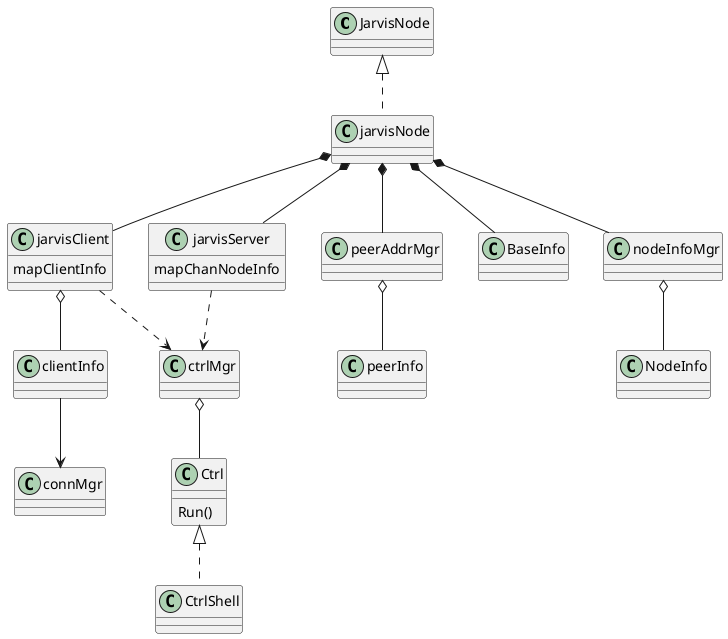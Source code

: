 @startuml jarviscore
class JarvisNode
class jarvisNode
class jarvisClient
class jarvisServer
class peerAddrMgr
class peerInfo
class BaseInfo
class nodeInfoMgr
class NodeInfo
class clientInfo
class ctrlMgr
class Ctrl
class CtrlShell
class connMgr

jarvisClient : mapClientInfo
jarvisServer : mapChanNodeInfo 
Ctrl : Run()

ctrlMgr o-- Ctrl
Ctrl <|.. CtrlShell

JarvisNode <|.. jarvisNode
jarvisNode *-- BaseInfo
jarvisNode *-- nodeInfoMgr
jarvisNode *-- jarvisClient
jarvisNode *-- jarvisServer
jarvisNode *-- peerAddrMgr
peerAddrMgr o-- peerInfo
nodeInfoMgr o-- NodeInfo
jarvisClient o-- clientInfo

jarvisClient ..> ctrlMgr
jarvisServer ..> ctrlMgr

clientInfo --> connMgr
@enduml